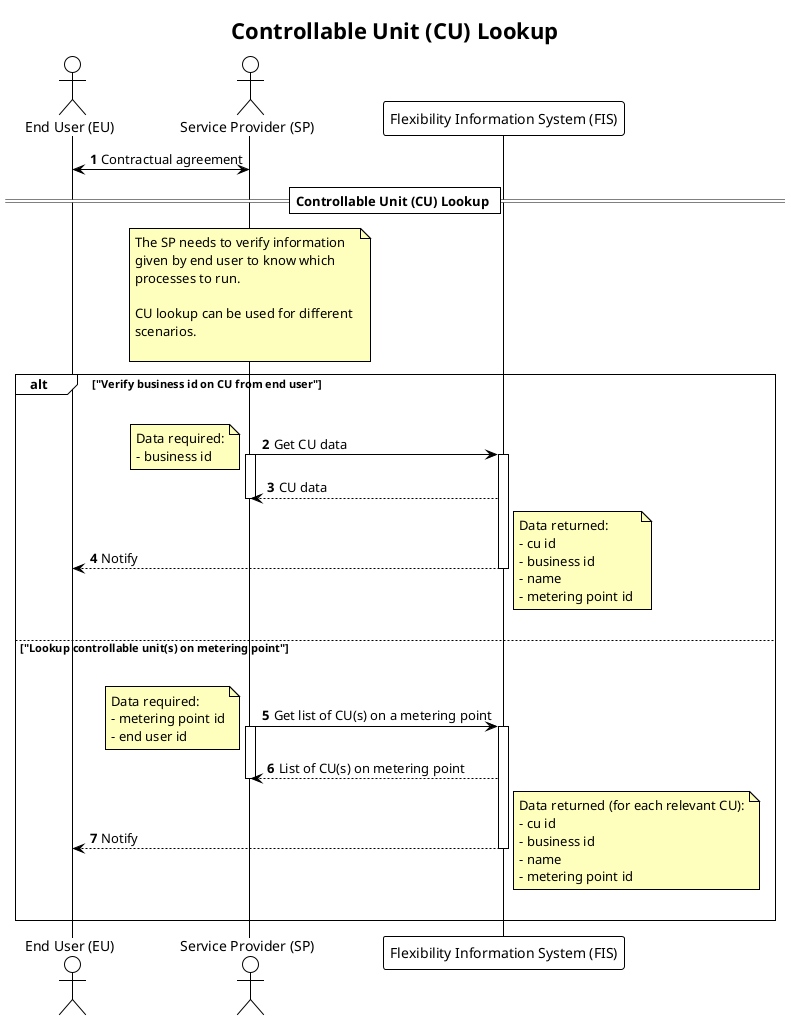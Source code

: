 @startuml controllable_unit_lookup
!theme plain

title Controllable Unit (CU) Lookup

autonumber
skinparam note {
    BackgroundColor #FFFFBD
}

actor "End User (EU)" AS EU
actor "Service Provider (SP)" as SP
participant "Flexibility Information System (FIS)" as FIS

EU <-> SP: Contractual agreement


== Controllable Unit (CU) Lookup ==

Note over SP
The SP needs to verify information 
given by end user to know which 
processes to run.

CU lookup can be used for different 
scenarios. 

end note

alt "Verify business id on CU from end user"
    |||
    SP -> FIS: Get CU data
    activate SP
    note left 
        Data required:
        - business id
    end note
    activate FIS
    FIS --> SP: CU data
    deactivate SP
    FIS --> EU: Notify
    deactivate FIS
    |||

    note right
        Data returned:
        - cu id
        - business id
        - name
        - metering point id 
    end note 

else "Lookup controllable unit(s) on metering point"
    |||
    SP -> FIS: Get list of CU(s) on a metering point
    note left 
        Data required:
        - metering point id
        - end user id
    end note
    activate FIS
    activate SP
    FIS --> SP: List of CU(s) on metering point
    deactivate SP
    FIS --> EU: Notify
    deactivate FIS

    |||
    note right
        Data returned (for each relevant CU):
        - cu id
        - business id
        - name
        - metering point id 
    end note 
    
end


 
@enduml
